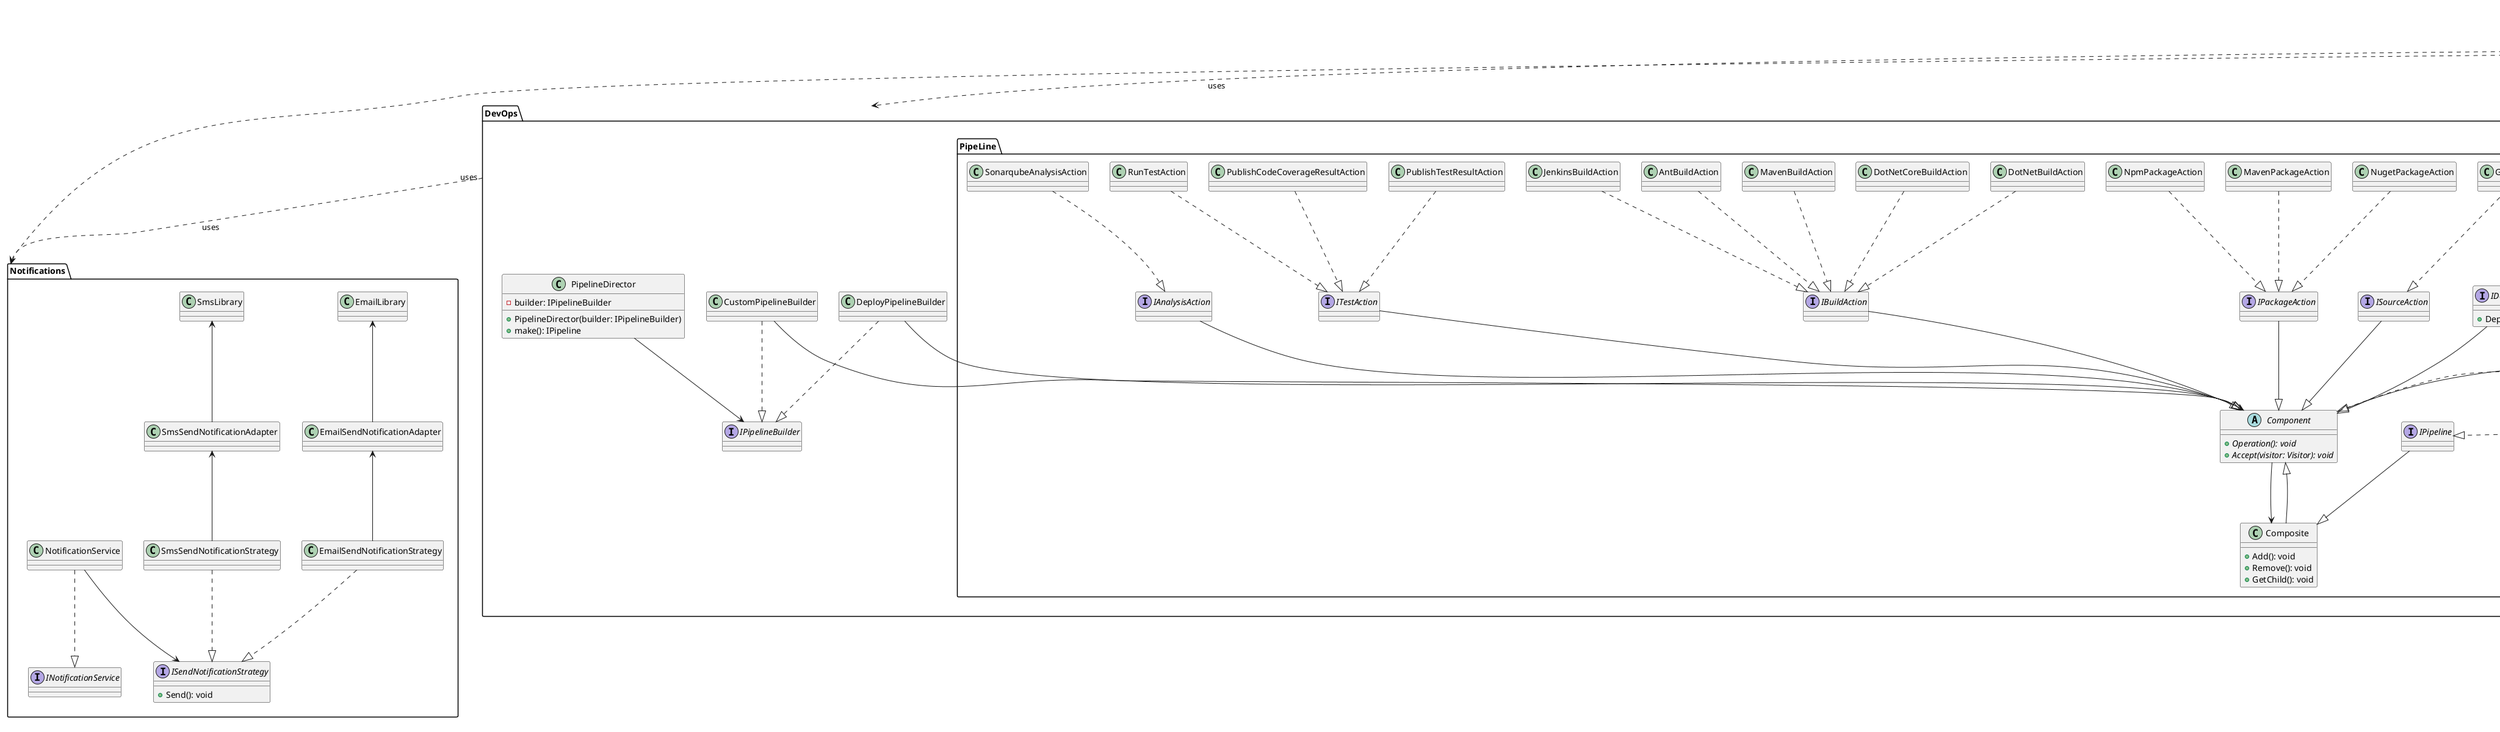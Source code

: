 @startuml

package "Notifications" {
    ' Strategy pattern
    interface ISendNotificationStrategy {
        + Send(): void
    }
    Class EmailSendNotificationStrategy
    Class SmsSendNotificationStrategy

    'Adaptor pattern
    Class SmsSendNotificationAdapter
    Class EmailSendNotificationAdapter
    Class EmailLibrary
    Class SmsLibrary

    interface INotificationService {

    }
    Class NotificationService

    
    ' Relations
    EmailSendNotificationStrategy ..|> ISendNotificationStrategy
    SmsSendNotificationStrategy ..|> ISendNotificationStrategy
    SmsSendNotificationAdapter <-- SmsSendNotificationStrategy 
    EmailSendNotificationAdapter <-- EmailSendNotificationStrategy
    EmailLibrary <-- EmailSendNotificationAdapter
    SmsLibrary <-- SmsSendNotificationAdapter

    NotificationService ..|> INotificationService
    NotificationService --> ISendNotificationStrategy
}

package "DevOps" {
    package "PipeLine" {
        'Composite pattern
        abstract Component{
            + {abstract} Operation(): void
            + {abstract} Accept(visitor: Visitor): void
        }

        Class Composite{
            + Add(): void
            + Remove(): void
            + GetChild(): void
        }

        'Compisites
        interface IPipeline
        Class Pipeline {
            - notificationService: INotificationService
            + Pipeline(notificationService: INotificationService)
        }
        Pipeline ..|> IPipeline
        IPipeline --|> Composite
        
        'Leaves
        interface IDeployAction {
            + Deploy(): void
        }
        Class AzureDeployAction
        Class CustomDeployAction
        AzureDeployAction ..|> IDeployAction
        CustomDeployAction ..|> IDeployAction

        interface ISourceAction 
        Class GitSourceAction
        GitSourceAction ..|> ISourceAction
        ISourceAction --|> Component

        interface IPackageAction 
        Class NpmPackageAction
        Class NugetPackageAction
        Class MavenPackageAction
        NpmPackageAction ..|> IPackageAction
        NugetPackageAction ..|> IPackageAction
        MavenPackageAction ..|> IPackageAction
        IPackageAction --|> Component

        interface IBuildAction
        Class DotNetBuildAction
        Class DotNetCoreBuildAction
        Class MavenBuildAction
        Class AntBuildAction
        Class JenkinsBuildAction
        DotNetBuildAction ..|> IBuildAction
        DotNetCoreBuildAction ..|> IBuildAction
        MavenBuildAction ..|> IBuildAction
        AntBuildAction ..|> IBuildAction
        JenkinsBuildAction ..|> IBuildAction        
        IBuildAction --|> Component
        
        interface ITestAction
        Class RunTestAction
        Class PublishTestResultAction
        Class PublishCodeCoverageResultAction
        RunTestAction ..|> ITestAction
        PublishTestResultAction ..|> ITestAction
        PublishCodeCoverageResultAction ..|> ITestAction
        ITestAction --|> Component

        interface IAnalysisAction
        Class SonarqubeAnalysisAction
        SonarqubeAnalysisAction ..|> IAnalysisAction
        IAnalysisAction --|> Component

        interface IUtilityAction
        Class BatchUtilityAction
        Class CmdUtilityAction
        Class FilesCopyAction
        Class FilesDeleteAction
        Class FilesDownloadAction
        BatchUtilityAction ..|> IUtilityAction
        CmdUtilityAction ..|> IUtilityAction
        FilesCopyAction ..|> IUtilityAction
        FilesDeleteAction ..|> IUtilityAction
        FilesDownloadAction ..|> IUtilityAction        
        IUtilityAction --|> Component

        'Relations
        Composite --|> Component
        Component --> Composite
        IDeployAction --|> Component

        'Visitor pattern
        interface IPipelineVisitor{
            + VisitPipeline(Pipeline: IPipeline)
            + VisitSourceAction(Action: ISourceAction)                
            + VisitPackageAction(Action: IPackageAction)                
            + VisitBuildAction(Action: IBuildAction)                
            + VisitTestAction(Action: ITestAction)                
            + VisitAnalysisAction(Action: ISourceAction)                
            + VisitUtilityAction(Action: IUtilityAction)                
        }
        IPipelineVisitor .. Component
    }


    'Pipeline Builder (Builder pattern)
    interface IPipelineBuilder
    Class DeployPipelineBuilder
    Class CustomPipelineBuilder
    Class PipelineDirector {
        - builder: IPipelineBuilder
        + PipelineDirector(builder: IPipelineBuilder)
        + make(): IPipeline
    }
    DeployPipelineBuilder ..|> IPipelineBuilder
    CustomPipelineBuilder ..|> IPipelineBuilder
    PipelineDirector --> IPipelineBuilder
    DeployPipelineBuilder --> Component
    CustomPipelineBuilder --> Component
}

package "VersionControl" {
    interface IGitVersionControl {
        + Branch()
        + Commit()
        + Fetch()
        + Push()
    }
    Class GitVersionControl
    interface IGitVersionControlAction
    Class PushGitVersionControlAction
    Class FetchGitVersionControlAction
    Class CommitGitVersionControlAction
    Class BranchGitVersionControlAction
    

    'Relations
    IGitVersionControl <|.. GitVersionControl
    IGitVersionControlAction <-- GitVersionControl
    PushGitVersionControlAction ..|> IGitVersionControlAction
    FetchGitVersionControlAction ..|> IGitVersionControlAction
    CommitGitVersionControlAction ..|> IGitVersionControlAction
    BranchGitVersionControlAction ..|> IGitVersionControlAction
}

package "ProjectManagementSystem" {
    'State pattern (Sprints) TODO statediagram
    interface ISprintState {
        + StartSprint()
        + FinishSprint()
        + CloseSprint()
    }
    Class CreatedSprintState
    Class DoingSprintState
    Class FinishedSprintState{
        - notificationService: INotificationService
        + FinishedSprintState(notificationService: INotificationService)
    }
    Class ClosedSprintState

    CreatedSprintState ..|> ISprintState
    DoingSprintState ..|> ISprintState
    FinishedSprintState ..|> ISprintState
    ClosedSprintState ..|> ISprintState

    abstract Sprint {
        - state: ISprintState
        - pipeline: IPipeline
        - director: PipelineDirector
        + Sprint(director: PipelineDirector)
        + ChangeState(state: ISprintState)
    }

    Class ReviewSprint
    Class ReleaseSprint
    ReviewSprint --|> Sprint
    ReleaseSprint --|> Sprint
    Sprint --> ISprintState

    Class Backlog
    Sprint --> Backlog

    Class Project {
        - versionControl: IGitVersionControl
        + Project(versionControl: IGitVersionControl)
    }
    Project --> Backlog
    Project --> Sprint

    abstract BacklogItem {
        - state: IBacklogItemState
        + ChangeState(state: IBacklogItemState)
    }
    class EditableBacklogItem {
        + EditableBacklogItem (backlogItem: NonEditableBackLogItem)
    }
    class NonEditableBackLogItem {
        + NonEditableBackLogItem (backlogItem: EditableBacklogItem)
    }
    BacklogItem <-- Backlog
    BacklogItem <-- BacklogItem
    EditableBacklogItem --|> BacklogItem
    NonEditableBackLogItem --|> BacklogItem
    BacklogItem --> IBacklogItemState

   'State pattern (BacklogItem) TODO statediagram
    interface IBacklogItemState {
        + Start()
        + Complete()
        + Deny()
        + Approve()
    }
    Class TodoBacklogItemState
    Class DoingBacklogItemState {
        - notificationService: INotificationService
        + DoingBacklogItemState(notificationService: INotificationService)
    }
    Class ReadyForTestingBacklogItemState
    Class TestingBacklogItemState {
        - notificationService: INotificationService
        + TestingBacklogItemState(notificationService: INotificationService)
    }
    class TestedBacklogItemState
    Class DoneBacklogItemState
    TodoBacklogItemState ..|> IBacklogItemState
    DoingBacklogItemState ..|> IBacklogItemState
    ReadyForTestingBacklogItemState ..|> IBacklogItemState
    TestingBacklogItemState ..|> IBacklogItemState
    TestedBacklogItemState ..|> IBacklogItemState
    DoneBacklogItemState ..|> IBacklogItemState

    class User
    User <-- Project
    User <-- BacklogItem
    User <-- Sprint
    User <-- ForumTread
    User <-- ForumTreadItem

    Class Forum 
    Class ForumTread {
        - notificationService: INotificationService
        + ForumTread(notificationService: INotificationService)
    }
    Class ForumTreadItem
    Forum --> Project
    ForumTread --> Forum
    ForumTread --> BacklogItem
    ForumTread -- ForumTreadItem
    ForumTreadItem --> ForumTreadItem

    Class Report
    Class ReportTemplate
    Report --> ReportTemplate
    Report --> Sprint
}
ProjectManagementSystem ..> Notifications : uses
ProjectManagementSystem ..> DevOps : uses
ProjectManagementSystem ..> VersionControl : uses
DevOps ..> Notifications : uses
@enduml
